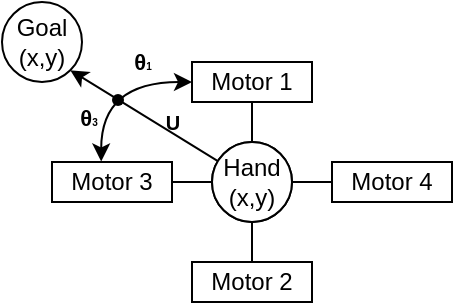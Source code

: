 <mxfile>
    <diagram id="OgkxpN9hFtMU2wzR3Ss5" name="Page-1">
        <mxGraphModel dx="424" dy="184" grid="1" gridSize="10" guides="1" tooltips="1" connect="1" arrows="1" fold="1" page="1" pageScale="1" pageWidth="850" pageHeight="1100" math="0" shadow="0">
            <root>
                <mxCell id="0"/>
                <mxCell id="1" parent="0"/>
                <mxCell id="44" style="edgeStyle=orthogonalEdgeStyle;shape=connector;curved=1;rounded=1;html=1;exitX=0;exitY=0.5;exitDx=0;exitDy=0;entryX=0.41;entryY=-0.014;entryDx=0;entryDy=0;labelBackgroundColor=default;fontFamily=Helvetica;fontSize=11;fontColor=default;endArrow=classic;endFill=1;strokeColor=#000000;elbow=vertical;entryPerimeter=0;startArrow=classic;startFill=1;" edge="1" parent="1" source="2" target="16">
                    <mxGeometry relative="1" as="geometry">
                        <Array as="points">
                            <mxPoint x="362" y="320"/>
                        </Array>
                    </mxGeometry>
                </mxCell>
                <mxCell id="2" value="&lt;font color=&quot;#000000&quot;&gt;Motor 1&lt;/font&gt;" style="whiteSpace=wrap;html=1;fillColor=#FFFFFF;strokeColor=#000000;" vertex="1" parent="1">
                    <mxGeometry x="407" y="310" width="60" height="20" as="geometry"/>
                </mxCell>
                <mxCell id="8" style="edgeStyle=none;html=1;entryX=0.5;entryY=1;entryDx=0;entryDy=0;endArrow=none;endFill=0;strokeColor=#000000;" edge="1" parent="1" source="3" target="2">
                    <mxGeometry relative="1" as="geometry"/>
                </mxCell>
                <mxCell id="3" value="&lt;font color=&quot;#000000&quot;&gt;Motor 2&lt;/font&gt;" style="whiteSpace=wrap;html=1;fillColor=#FFFFFF;strokeColor=#000000;" vertex="1" parent="1">
                    <mxGeometry x="407" y="410" width="60" height="20" as="geometry"/>
                </mxCell>
                <mxCell id="4" value="&lt;font color=&quot;#000000&quot;&gt;Motor 3&lt;/font&gt;" style="whiteSpace=wrap;html=1;fillColor=#FFFFFF;strokeColor=#000000;" vertex="1" parent="1">
                    <mxGeometry x="337" y="360" width="60" height="20" as="geometry"/>
                </mxCell>
                <mxCell id="9" value="" style="edgeStyle=none;html=1;endArrow=none;endFill=0;strokeColor=#000000;" edge="1" parent="1" source="5" target="4">
                    <mxGeometry relative="1" as="geometry"/>
                </mxCell>
                <mxCell id="5" value="&lt;font color=&quot;#000000&quot;&gt;Motor 4&lt;/font&gt;" style="whiteSpace=wrap;html=1;fillColor=#FFFFFF;strokeColor=#000000;" vertex="1" parent="1">
                    <mxGeometry x="477" y="360" width="60" height="20" as="geometry"/>
                </mxCell>
                <mxCell id="10" value="&lt;font color=&quot;#000000&quot;&gt;Goal&lt;br&gt;(x,y)&lt;br&gt;&lt;/font&gt;" style="ellipse;whiteSpace=wrap;html=1;fillColor=#FFFFFF;strokeColor=#000000;" vertex="1" parent="1">
                    <mxGeometry x="312" y="280" width="40" height="40" as="geometry"/>
                </mxCell>
                <mxCell id="12" style="edgeStyle=none;html=1;entryX=1;entryY=1;entryDx=0;entryDy=0;fontColor=#000000;endArrow=classic;endFill=1;strokeColor=#000000;" edge="1" parent="1" source="11" target="10">
                    <mxGeometry relative="1" as="geometry"/>
                </mxCell>
                <mxCell id="11" value="&lt;font color=&quot;#000000&quot;&gt;Hand&lt;br&gt;(x,y)&lt;br&gt;&lt;/font&gt;" style="ellipse;whiteSpace=wrap;html=1;fillColor=#FFFFFF;strokeColor=#000000;" vertex="1" parent="1">
                    <mxGeometry x="417" y="350" width="40" height="40" as="geometry"/>
                </mxCell>
                <mxCell id="14" value="&lt;font color=&quot;#000000&quot;&gt;Motor 4&lt;/font&gt;" style="whiteSpace=wrap;html=1;fillColor=#FFFFFF;strokeColor=#000000;" vertex="1" parent="1">
                    <mxGeometry x="477" y="360" width="60" height="20" as="geometry"/>
                </mxCell>
                <mxCell id="15" value="&lt;font color=&quot;#000000&quot;&gt;Hand&lt;br&gt;(x,y)&lt;br&gt;&lt;/font&gt;" style="ellipse;whiteSpace=wrap;html=1;fillColor=#FFFFFF;strokeColor=#000000;" vertex="1" parent="1">
                    <mxGeometry x="417" y="350" width="40" height="40" as="geometry"/>
                </mxCell>
                <mxCell id="16" value="&lt;font color=&quot;#000000&quot;&gt;Motor 3&lt;/font&gt;" style="whiteSpace=wrap;html=1;fillColor=#FFFFFF;strokeColor=#000000;" vertex="1" parent="1">
                    <mxGeometry x="337" y="360" width="60" height="20" as="geometry"/>
                </mxCell>
                <mxCell id="47" value="" style="shape=waypoint;sketch=0;size=6;pointerEvents=1;points=[];fillColor=none;resizable=0;rotatable=0;perimeter=centerPerimeter;snapToPoint=1;fontFamily=Helvetica;fontSize=11;fontColor=default;strokeColor=#000000;html=1;" vertex="1" parent="1">
                    <mxGeometry x="350" y="309" width="40" height="40" as="geometry"/>
                </mxCell>
                <mxCell id="48" value="&lt;font color=&quot;#000000&quot;&gt;&lt;b&gt;θ&lt;font style=&quot;font-size: 5px&quot;&gt;3&lt;/font&gt;&lt;/b&gt;&lt;/font&gt;" style="text;html=1;align=center;verticalAlign=middle;resizable=0;points=[];autosize=1;strokeColor=none;fillColor=none;fontSize=11;fontFamily=Helvetica;fontColor=default;" vertex="1" parent="1">
                    <mxGeometry x="345" y="328" width="20" height="20" as="geometry"/>
                </mxCell>
                <mxCell id="49" value="&lt;b&gt;θ&lt;span style=&quot;font-size: 5px&quot;&gt;1&lt;/span&gt;&lt;/b&gt;" style="text;html=1;align=center;verticalAlign=middle;resizable=0;points=[];autosize=1;strokeColor=none;fillColor=none;fontSize=11;fontFamily=Helvetica;fontColor=#000000;" vertex="1" parent="1">
                    <mxGeometry x="372" y="300" width="20" height="20" as="geometry"/>
                </mxCell>
                <mxCell id="51" value="&lt;font style=&quot;font-size: 10px&quot;&gt;&lt;b&gt;U&lt;/b&gt;&lt;/font&gt;" style="text;html=1;align=center;verticalAlign=middle;resizable=0;points=[];autosize=1;strokeColor=none;fillColor=none;fontSize=11;fontFamily=Helvetica;fontColor=#000000;" vertex="1" parent="1">
                    <mxGeometry x="387" y="330" width="20" height="20" as="geometry"/>
                </mxCell>
            </root>
        </mxGraphModel>
    </diagram>
</mxfile>